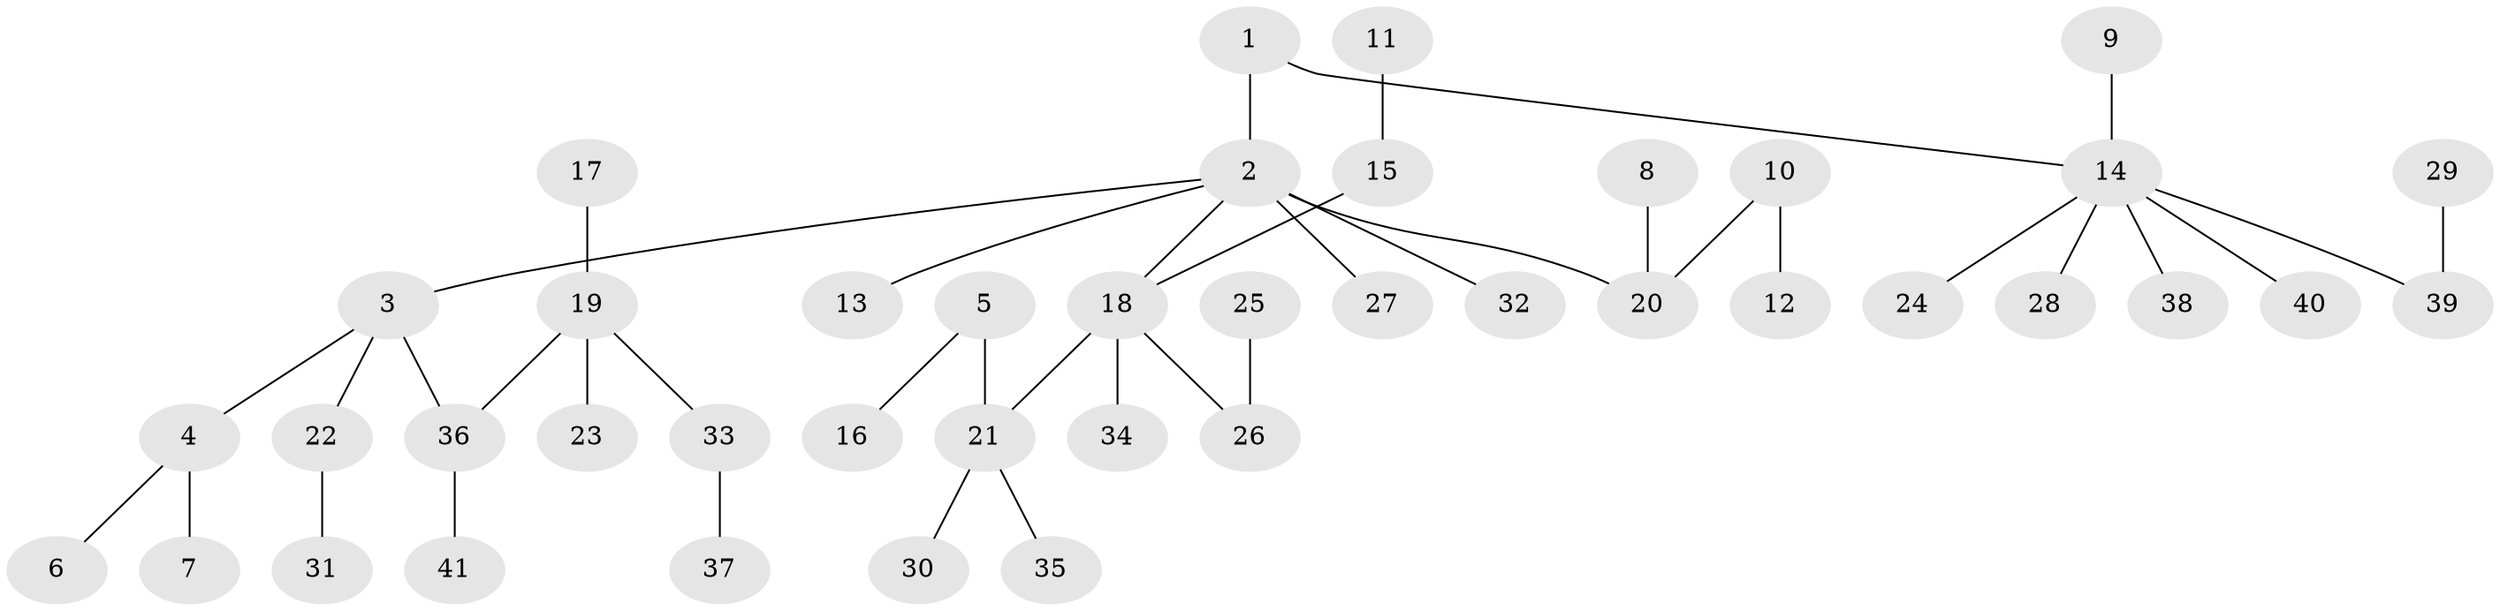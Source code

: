 // original degree distribution, {6: 0.04938271604938271, 2: 0.24691358024691357, 3: 0.16049382716049382, 4: 0.037037037037037035, 5: 0.012345679012345678, 1: 0.49382716049382713}
// Generated by graph-tools (version 1.1) at 2025/50/03/09/25 03:50:15]
// undirected, 41 vertices, 40 edges
graph export_dot {
graph [start="1"]
  node [color=gray90,style=filled];
  1;
  2;
  3;
  4;
  5;
  6;
  7;
  8;
  9;
  10;
  11;
  12;
  13;
  14;
  15;
  16;
  17;
  18;
  19;
  20;
  21;
  22;
  23;
  24;
  25;
  26;
  27;
  28;
  29;
  30;
  31;
  32;
  33;
  34;
  35;
  36;
  37;
  38;
  39;
  40;
  41;
  1 -- 2 [weight=1.0];
  1 -- 14 [weight=1.0];
  2 -- 3 [weight=1.0];
  2 -- 13 [weight=1.0];
  2 -- 18 [weight=1.0];
  2 -- 20 [weight=1.0];
  2 -- 27 [weight=1.0];
  2 -- 32 [weight=1.0];
  3 -- 4 [weight=1.0];
  3 -- 22 [weight=1.0];
  3 -- 36 [weight=1.0];
  4 -- 6 [weight=1.0];
  4 -- 7 [weight=1.0];
  5 -- 16 [weight=1.0];
  5 -- 21 [weight=1.0];
  8 -- 20 [weight=1.0];
  9 -- 14 [weight=1.0];
  10 -- 12 [weight=1.0];
  10 -- 20 [weight=1.0];
  11 -- 15 [weight=1.0];
  14 -- 24 [weight=1.0];
  14 -- 28 [weight=1.0];
  14 -- 38 [weight=1.0];
  14 -- 39 [weight=1.0];
  14 -- 40 [weight=1.0];
  15 -- 18 [weight=1.0];
  17 -- 19 [weight=1.0];
  18 -- 21 [weight=1.0];
  18 -- 26 [weight=1.0];
  18 -- 34 [weight=1.0];
  19 -- 23 [weight=1.0];
  19 -- 33 [weight=1.0];
  19 -- 36 [weight=1.0];
  21 -- 30 [weight=1.0];
  21 -- 35 [weight=1.0];
  22 -- 31 [weight=1.0];
  25 -- 26 [weight=1.0];
  29 -- 39 [weight=1.0];
  33 -- 37 [weight=1.0];
  36 -- 41 [weight=1.0];
}
